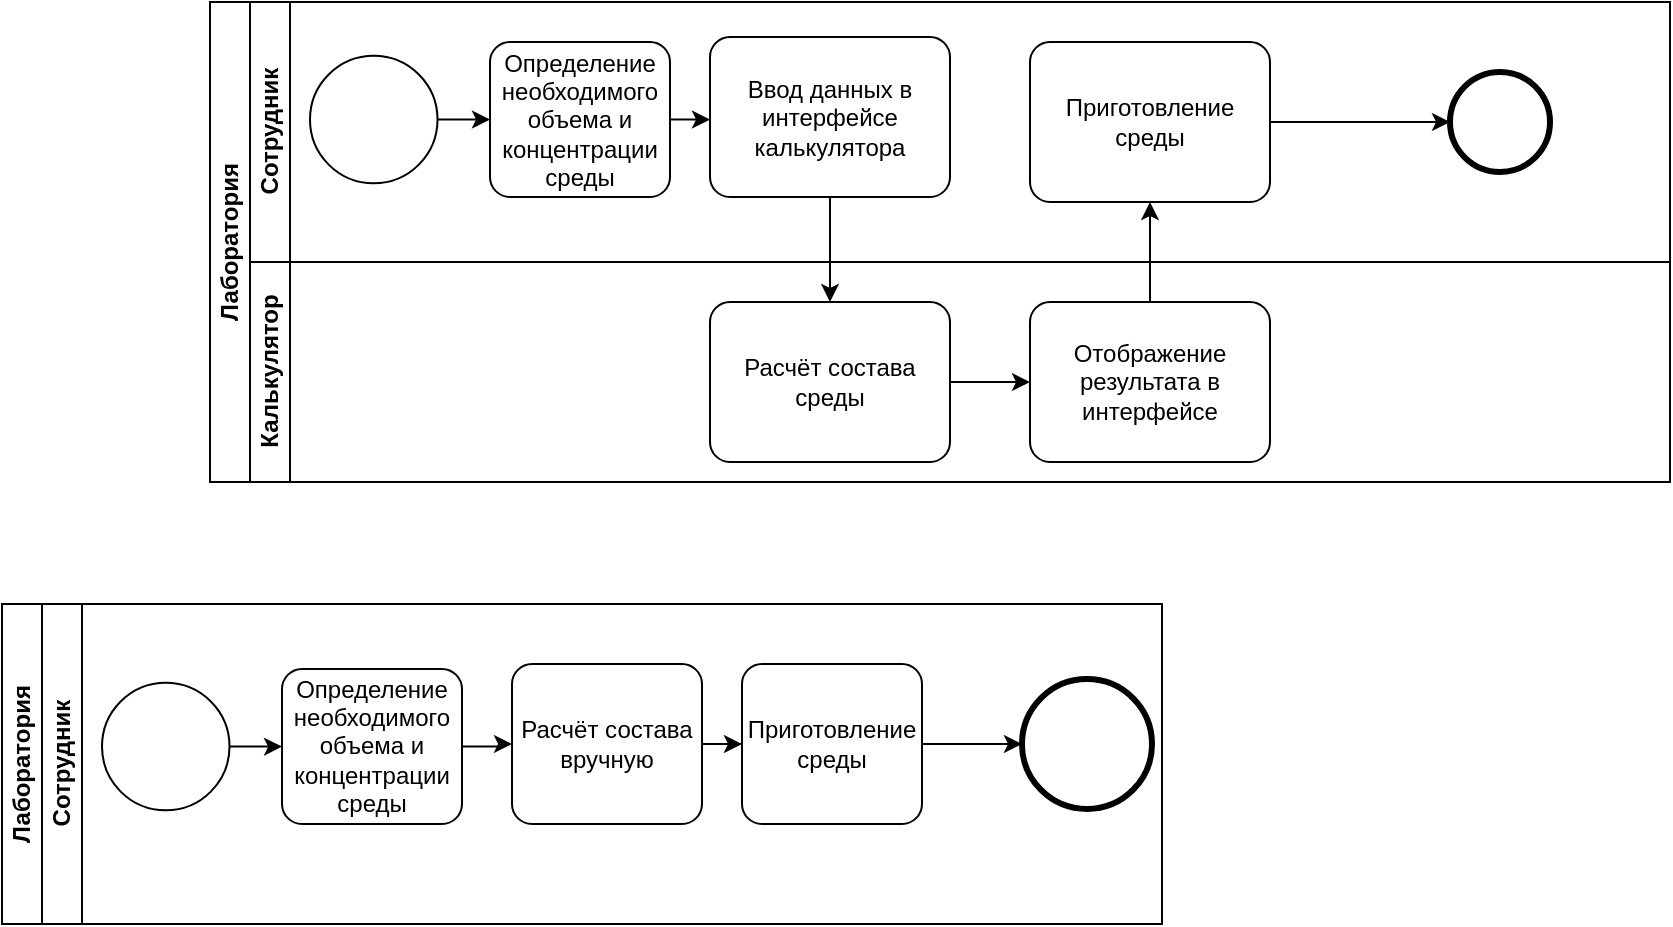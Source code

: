 <mxfile version="23.1.5" type="github">
  <diagram name="Page-1" id="V3zk7ij03KkqVmJuSIor">
    <mxGraphModel dx="2264" dy="690" grid="0" gridSize="10" guides="1" tooltips="1" connect="1" arrows="1" fold="1" page="1" pageScale="1" pageWidth="850" pageHeight="1100" math="0" shadow="0">
      <root>
        <mxCell id="0" />
        <mxCell id="1" parent="0" />
        <mxCell id="-SmrqvmChhTR_ZXV2zEm-5" value="Лаборатория" style="swimlane;html=1;childLayout=stackLayout;resizeParent=1;resizeParentMax=0;horizontal=0;startSize=20;horizontalStack=0;whiteSpace=wrap;" vertex="1" parent="1">
          <mxGeometry x="44" y="69" width="730" height="240" as="geometry" />
        </mxCell>
        <mxCell id="-SmrqvmChhTR_ZXV2zEm-6" value="Сотрудник" style="swimlane;html=1;startSize=20;horizontal=0;" vertex="1" parent="-SmrqvmChhTR_ZXV2zEm-5">
          <mxGeometry x="20" width="710" height="130" as="geometry" />
        </mxCell>
        <mxCell id="-SmrqvmChhTR_ZXV2zEm-23" value="" style="points=[[0.145,0.145,0],[0.5,0,0],[0.855,0.145,0],[1,0.5,0],[0.855,0.855,0],[0.5,1,0],[0.145,0.855,0],[0,0.5,0]];shape=mxgraph.bpmn.event;html=1;verticalLabelPosition=bottom;labelBackgroundColor=#ffffff;verticalAlign=top;align=center;perimeter=ellipsePerimeter;outlineConnect=0;aspect=fixed;outline=standard;symbol=general;" vertex="1" parent="-SmrqvmChhTR_ZXV2zEm-6">
          <mxGeometry x="30" y="26.88" width="63.75" height="63.75" as="geometry" />
        </mxCell>
        <mxCell id="-SmrqvmChhTR_ZXV2zEm-24" value="Определение необходимого объема и концентрации среды" style="points=[[0.25,0,0],[0.5,0,0],[0.75,0,0],[1,0.25,0],[1,0.5,0],[1,0.75,0],[0.75,1,0],[0.5,1,0],[0.25,1,0],[0,0.75,0],[0,0.5,0],[0,0.25,0]];shape=mxgraph.bpmn.task;whiteSpace=wrap;rectStyle=rounded;size=10;html=1;container=1;expand=0;collapsible=0;taskMarker=abstract;" vertex="1" parent="-SmrqvmChhTR_ZXV2zEm-6">
          <mxGeometry x="120" y="20" width="90" height="77.5" as="geometry" />
        </mxCell>
        <mxCell id="-SmrqvmChhTR_ZXV2zEm-25" style="edgeStyle=orthogonalEdgeStyle;rounded=0;orthogonalLoop=1;jettySize=auto;html=1;entryX=0;entryY=0.5;entryDx=0;entryDy=0;entryPerimeter=0;" edge="1" parent="-SmrqvmChhTR_ZXV2zEm-6" source="-SmrqvmChhTR_ZXV2zEm-23" target="-SmrqvmChhTR_ZXV2zEm-24">
          <mxGeometry relative="1" as="geometry" />
        </mxCell>
        <mxCell id="-SmrqvmChhTR_ZXV2zEm-27" value="Ввод данных в интерфейсе калькулятора" style="points=[[0.25,0,0],[0.5,0,0],[0.75,0,0],[1,0.25,0],[1,0.5,0],[1,0.75,0],[0.75,1,0],[0.5,1,0],[0.25,1,0],[0,0.75,0],[0,0.5,0],[0,0.25,0]];shape=mxgraph.bpmn.task;whiteSpace=wrap;rectStyle=rounded;size=10;html=1;container=1;expand=0;collapsible=0;taskMarker=abstract;" vertex="1" parent="-SmrqvmChhTR_ZXV2zEm-6">
          <mxGeometry x="230" y="17.5" width="120" height="80" as="geometry" />
        </mxCell>
        <mxCell id="-SmrqvmChhTR_ZXV2zEm-28" style="edgeStyle=orthogonalEdgeStyle;rounded=0;orthogonalLoop=1;jettySize=auto;html=1;" edge="1" parent="-SmrqvmChhTR_ZXV2zEm-6" source="-SmrqvmChhTR_ZXV2zEm-24">
          <mxGeometry relative="1" as="geometry">
            <mxPoint x="230" y="59" as="targetPoint" />
          </mxGeometry>
        </mxCell>
        <mxCell id="-SmrqvmChhTR_ZXV2zEm-36" style="edgeStyle=orthogonalEdgeStyle;rounded=0;orthogonalLoop=1;jettySize=auto;html=1;" edge="1" parent="-SmrqvmChhTR_ZXV2zEm-6" source="-SmrqvmChhTR_ZXV2zEm-34">
          <mxGeometry relative="1" as="geometry">
            <mxPoint x="600" y="60" as="targetPoint" />
          </mxGeometry>
        </mxCell>
        <mxCell id="-SmrqvmChhTR_ZXV2zEm-34" value="Приготовление среды" style="points=[[0.25,0,0],[0.5,0,0],[0.75,0,0],[1,0.25,0],[1,0.5,0],[1,0.75,0],[0.75,1,0],[0.5,1,0],[0.25,1,0],[0,0.75,0],[0,0.5,0],[0,0.25,0]];shape=mxgraph.bpmn.task;whiteSpace=wrap;rectStyle=rounded;size=10;html=1;container=1;expand=0;collapsible=0;taskMarker=abstract;" vertex="1" parent="-SmrqvmChhTR_ZXV2zEm-6">
          <mxGeometry x="390" y="20" width="120" height="80" as="geometry" />
        </mxCell>
        <mxCell id="-SmrqvmChhTR_ZXV2zEm-37" value="" style="points=[[0.145,0.145,0],[0.5,0,0],[0.855,0.145,0],[1,0.5,0],[0.855,0.855,0],[0.5,1,0],[0.145,0.855,0],[0,0.5,0]];shape=mxgraph.bpmn.event;html=1;verticalLabelPosition=bottom;labelBackgroundColor=#ffffff;verticalAlign=top;align=center;perimeter=ellipsePerimeter;outlineConnect=0;aspect=fixed;outline=end;symbol=terminate2;" vertex="1" parent="-SmrqvmChhTR_ZXV2zEm-6">
          <mxGeometry x="600" y="35" width="50" height="50" as="geometry" />
        </mxCell>
        <mxCell id="-SmrqvmChhTR_ZXV2zEm-7" value="Калькулятор" style="swimlane;html=1;startSize=20;horizontal=0;" vertex="1" parent="-SmrqvmChhTR_ZXV2zEm-5">
          <mxGeometry x="20" y="130" width="710" height="110" as="geometry" />
        </mxCell>
        <mxCell id="-SmrqvmChhTR_ZXV2zEm-33" style="edgeStyle=orthogonalEdgeStyle;rounded=0;orthogonalLoop=1;jettySize=auto;html=1;" edge="1" parent="-SmrqvmChhTR_ZXV2zEm-7" source="-SmrqvmChhTR_ZXV2zEm-30" target="-SmrqvmChhTR_ZXV2zEm-32">
          <mxGeometry relative="1" as="geometry" />
        </mxCell>
        <mxCell id="-SmrqvmChhTR_ZXV2zEm-30" value="Расчёт состава среды" style="points=[[0.25,0,0],[0.5,0,0],[0.75,0,0],[1,0.25,0],[1,0.5,0],[1,0.75,0],[0.75,1,0],[0.5,1,0],[0.25,1,0],[0,0.75,0],[0,0.5,0],[0,0.25,0]];shape=mxgraph.bpmn.task;whiteSpace=wrap;rectStyle=rounded;size=10;html=1;container=1;expand=0;collapsible=0;taskMarker=abstract;" vertex="1" parent="-SmrqvmChhTR_ZXV2zEm-7">
          <mxGeometry x="230" y="20" width="120" height="80" as="geometry" />
        </mxCell>
        <mxCell id="-SmrqvmChhTR_ZXV2zEm-32" value="Отображение результата в интерфейсе" style="points=[[0.25,0,0],[0.5,0,0],[0.75,0,0],[1,0.25,0],[1,0.5,0],[1,0.75,0],[0.75,1,0],[0.5,1,0],[0.25,1,0],[0,0.75,0],[0,0.5,0],[0,0.25,0]];shape=mxgraph.bpmn.task;whiteSpace=wrap;rectStyle=rounded;size=10;html=1;container=1;expand=0;collapsible=0;taskMarker=abstract;" vertex="1" parent="-SmrqvmChhTR_ZXV2zEm-7">
          <mxGeometry x="390" y="20" width="120" height="80" as="geometry" />
        </mxCell>
        <mxCell id="-SmrqvmChhTR_ZXV2zEm-31" style="edgeStyle=orthogonalEdgeStyle;rounded=0;orthogonalLoop=1;jettySize=auto;html=1;" edge="1" parent="-SmrqvmChhTR_ZXV2zEm-5" source="-SmrqvmChhTR_ZXV2zEm-27" target="-SmrqvmChhTR_ZXV2zEm-30">
          <mxGeometry relative="1" as="geometry" />
        </mxCell>
        <mxCell id="-SmrqvmChhTR_ZXV2zEm-35" style="edgeStyle=orthogonalEdgeStyle;rounded=0;orthogonalLoop=1;jettySize=auto;html=1;entryX=0.5;entryY=1;entryDx=0;entryDy=0;entryPerimeter=0;" edge="1" parent="-SmrqvmChhTR_ZXV2zEm-5" source="-SmrqvmChhTR_ZXV2zEm-32" target="-SmrqvmChhTR_ZXV2zEm-34">
          <mxGeometry relative="1" as="geometry" />
        </mxCell>
        <mxCell id="-SmrqvmChhTR_ZXV2zEm-9" value="Лаборатория" style="swimlane;html=1;childLayout=stackLayout;resizeParent=1;resizeParentMax=0;horizontal=0;startSize=20;horizontalStack=0;whiteSpace=wrap;" vertex="1" parent="1">
          <mxGeometry x="-60" y="370" width="580" height="160" as="geometry" />
        </mxCell>
        <mxCell id="-SmrqvmChhTR_ZXV2zEm-10" value="Сотрудник" style="swimlane;html=1;startSize=20;horizontal=0;" vertex="1" parent="-SmrqvmChhTR_ZXV2zEm-9">
          <mxGeometry x="20" width="560" height="160" as="geometry" />
        </mxCell>
        <mxCell id="-SmrqvmChhTR_ZXV2zEm-13" value="" style="points=[[0.145,0.145,0],[0.5,0,0],[0.855,0.145,0],[1,0.5,0],[0.855,0.855,0],[0.5,1,0],[0.145,0.855,0],[0,0.5,0]];shape=mxgraph.bpmn.event;html=1;verticalLabelPosition=bottom;labelBackgroundColor=#ffffff;verticalAlign=top;align=center;perimeter=ellipsePerimeter;outlineConnect=0;aspect=fixed;outline=standard;symbol=general;" vertex="1" parent="-SmrqvmChhTR_ZXV2zEm-10">
          <mxGeometry x="30" y="39.38" width="63.75" height="63.75" as="geometry" />
        </mxCell>
        <mxCell id="-SmrqvmChhTR_ZXV2zEm-14" value="Определение необходимого объема и концентрации среды" style="points=[[0.25,0,0],[0.5,0,0],[0.75,0,0],[1,0.25,0],[1,0.5,0],[1,0.75,0],[0.75,1,0],[0.5,1,0],[0.25,1,0],[0,0.75,0],[0,0.5,0],[0,0.25,0]];shape=mxgraph.bpmn.task;whiteSpace=wrap;rectStyle=rounded;size=10;html=1;container=1;expand=0;collapsible=0;taskMarker=abstract;" vertex="1" parent="-SmrqvmChhTR_ZXV2zEm-10">
          <mxGeometry x="120" y="32.5" width="90" height="77.5" as="geometry" />
        </mxCell>
        <mxCell id="-SmrqvmChhTR_ZXV2zEm-15" style="edgeStyle=orthogonalEdgeStyle;rounded=0;orthogonalLoop=1;jettySize=auto;html=1;entryX=0;entryY=0.5;entryDx=0;entryDy=0;entryPerimeter=0;" edge="1" parent="-SmrqvmChhTR_ZXV2zEm-10" source="-SmrqvmChhTR_ZXV2zEm-13" target="-SmrqvmChhTR_ZXV2zEm-14">
          <mxGeometry relative="1" as="geometry" />
        </mxCell>
        <mxCell id="-SmrqvmChhTR_ZXV2zEm-16" value="Расчёт состава вручную" style="points=[[0.25,0,0],[0.5,0,0],[0.75,0,0],[1,0.25,0],[1,0.5,0],[1,0.75,0],[0.75,1,0],[0.5,1,0],[0.25,1,0],[0,0.75,0],[0,0.5,0],[0,0.25,0]];shape=mxgraph.bpmn.task;whiteSpace=wrap;rectStyle=rounded;size=10;html=1;container=1;expand=0;collapsible=0;taskMarker=abstract;" vertex="1" parent="-SmrqvmChhTR_ZXV2zEm-10">
          <mxGeometry x="235" y="30" width="95" height="80" as="geometry" />
        </mxCell>
        <mxCell id="-SmrqvmChhTR_ZXV2zEm-18" value="Приготовление среды" style="points=[[0.25,0,0],[0.5,0,0],[0.75,0,0],[1,0.25,0],[1,0.5,0],[1,0.75,0],[0.75,1,0],[0.5,1,0],[0.25,1,0],[0,0.75,0],[0,0.5,0],[0,0.25,0]];shape=mxgraph.bpmn.task;whiteSpace=wrap;rectStyle=rounded;size=10;html=1;container=1;expand=0;collapsible=0;taskMarker=abstract;" vertex="1" parent="-SmrqvmChhTR_ZXV2zEm-10">
          <mxGeometry x="350" y="30" width="90" height="80" as="geometry" />
        </mxCell>
        <mxCell id="-SmrqvmChhTR_ZXV2zEm-19" style="edgeStyle=orthogonalEdgeStyle;rounded=0;orthogonalLoop=1;jettySize=auto;html=1;entryX=0;entryY=0.5;entryDx=0;entryDy=0;entryPerimeter=0;" edge="1" parent="-SmrqvmChhTR_ZXV2zEm-10" source="-SmrqvmChhTR_ZXV2zEm-16" target="-SmrqvmChhTR_ZXV2zEm-18">
          <mxGeometry relative="1" as="geometry" />
        </mxCell>
        <mxCell id="-SmrqvmChhTR_ZXV2zEm-20" value="" style="points=[[0.145,0.145,0],[0.5,0,0],[0.855,0.145,0],[1,0.5,0],[0.855,0.855,0],[0.5,1,0],[0.145,0.855,0],[0,0.5,0]];shape=mxgraph.bpmn.event;html=1;verticalLabelPosition=bottom;labelBackgroundColor=#ffffff;verticalAlign=top;align=center;perimeter=ellipsePerimeter;outlineConnect=0;aspect=fixed;outline=end;symbol=terminate2;" vertex="1" parent="-SmrqvmChhTR_ZXV2zEm-10">
          <mxGeometry x="490" y="37.5" width="65" height="65" as="geometry" />
        </mxCell>
        <mxCell id="-SmrqvmChhTR_ZXV2zEm-21" style="edgeStyle=orthogonalEdgeStyle;rounded=0;orthogonalLoop=1;jettySize=auto;html=1;entryX=0;entryY=0.5;entryDx=0;entryDy=0;entryPerimeter=0;" edge="1" parent="-SmrqvmChhTR_ZXV2zEm-10" source="-SmrqvmChhTR_ZXV2zEm-18" target="-SmrqvmChhTR_ZXV2zEm-20">
          <mxGeometry relative="1" as="geometry" />
        </mxCell>
        <mxCell id="-SmrqvmChhTR_ZXV2zEm-22" style="edgeStyle=orthogonalEdgeStyle;rounded=0;orthogonalLoop=1;jettySize=auto;html=1;entryX=0;entryY=0.5;entryDx=0;entryDy=0;entryPerimeter=0;" edge="1" parent="-SmrqvmChhTR_ZXV2zEm-10" source="-SmrqvmChhTR_ZXV2zEm-14" target="-SmrqvmChhTR_ZXV2zEm-16">
          <mxGeometry relative="1" as="geometry" />
        </mxCell>
      </root>
    </mxGraphModel>
  </diagram>
</mxfile>
